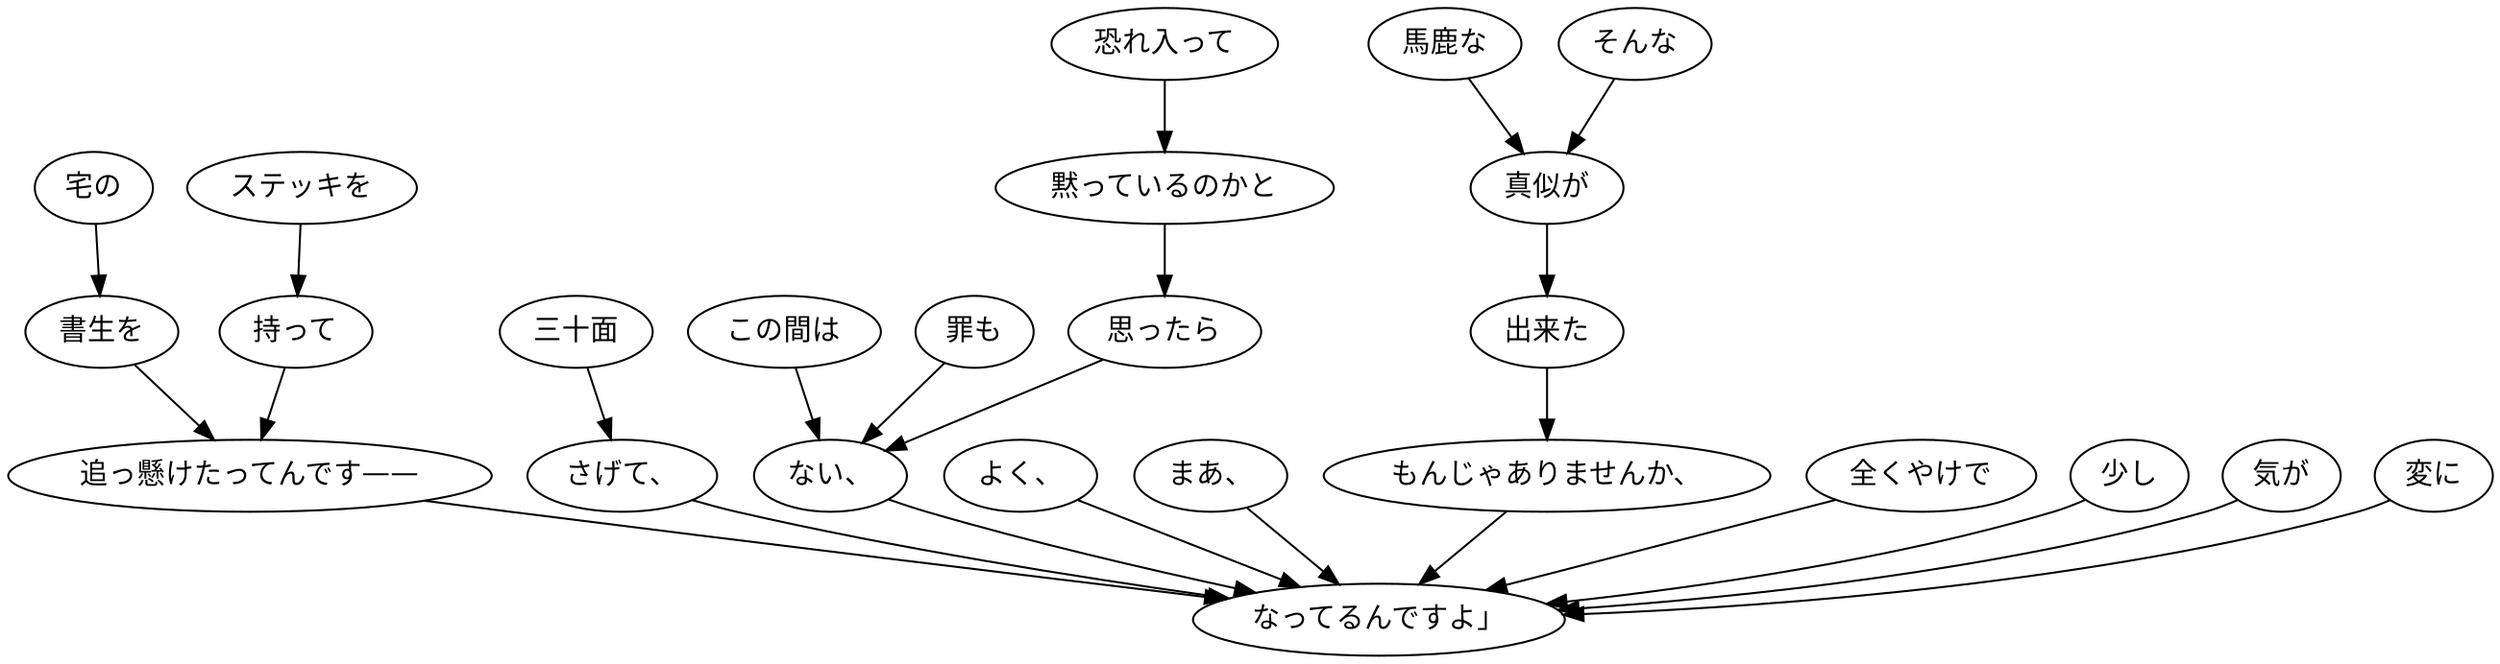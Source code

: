 digraph graph2116 {
	node0 [label="恐れ入って"];
	node1 [label="黙っているのかと"];
	node2 [label="思ったら"];
	node3 [label="この間は"];
	node4 [label="罪も"];
	node5 [label="ない、"];
	node6 [label="宅の"];
	node7 [label="書生を"];
	node8 [label="ステッキを"];
	node9 [label="持って"];
	node10 [label="追っ懸けたってんです——"];
	node11 [label="三十面"];
	node12 [label="さげて、"];
	node13 [label="よく、"];
	node14 [label="まあ、"];
	node15 [label="そんな"];
	node16 [label="馬鹿な"];
	node17 [label="真似が"];
	node18 [label="出来た"];
	node19 [label="もんじゃありませんか、"];
	node20 [label="全くやけで"];
	node21 [label="少し"];
	node22 [label="気が"];
	node23 [label="変に"];
	node24 [label="なってるんですよ」"];
	node0 -> node1;
	node1 -> node2;
	node2 -> node5;
	node3 -> node5;
	node4 -> node5;
	node5 -> node24;
	node6 -> node7;
	node7 -> node10;
	node8 -> node9;
	node9 -> node10;
	node10 -> node24;
	node11 -> node12;
	node12 -> node24;
	node13 -> node24;
	node14 -> node24;
	node15 -> node17;
	node16 -> node17;
	node17 -> node18;
	node18 -> node19;
	node19 -> node24;
	node20 -> node24;
	node21 -> node24;
	node22 -> node24;
	node23 -> node24;
}
